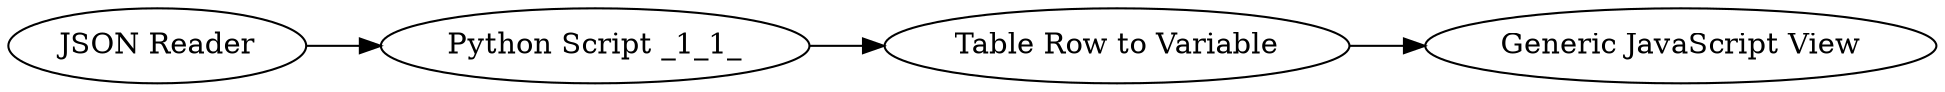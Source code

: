 digraph {
	3 -> 4
	1 -> 3
	4 -> 5
	1 [label="JSON Reader"]
	4 [label="Table Row to Variable"]
	3 [label="Python Script _1_1_"]
	5 [label="Generic JavaScript View"]
	rankdir=LR
}

